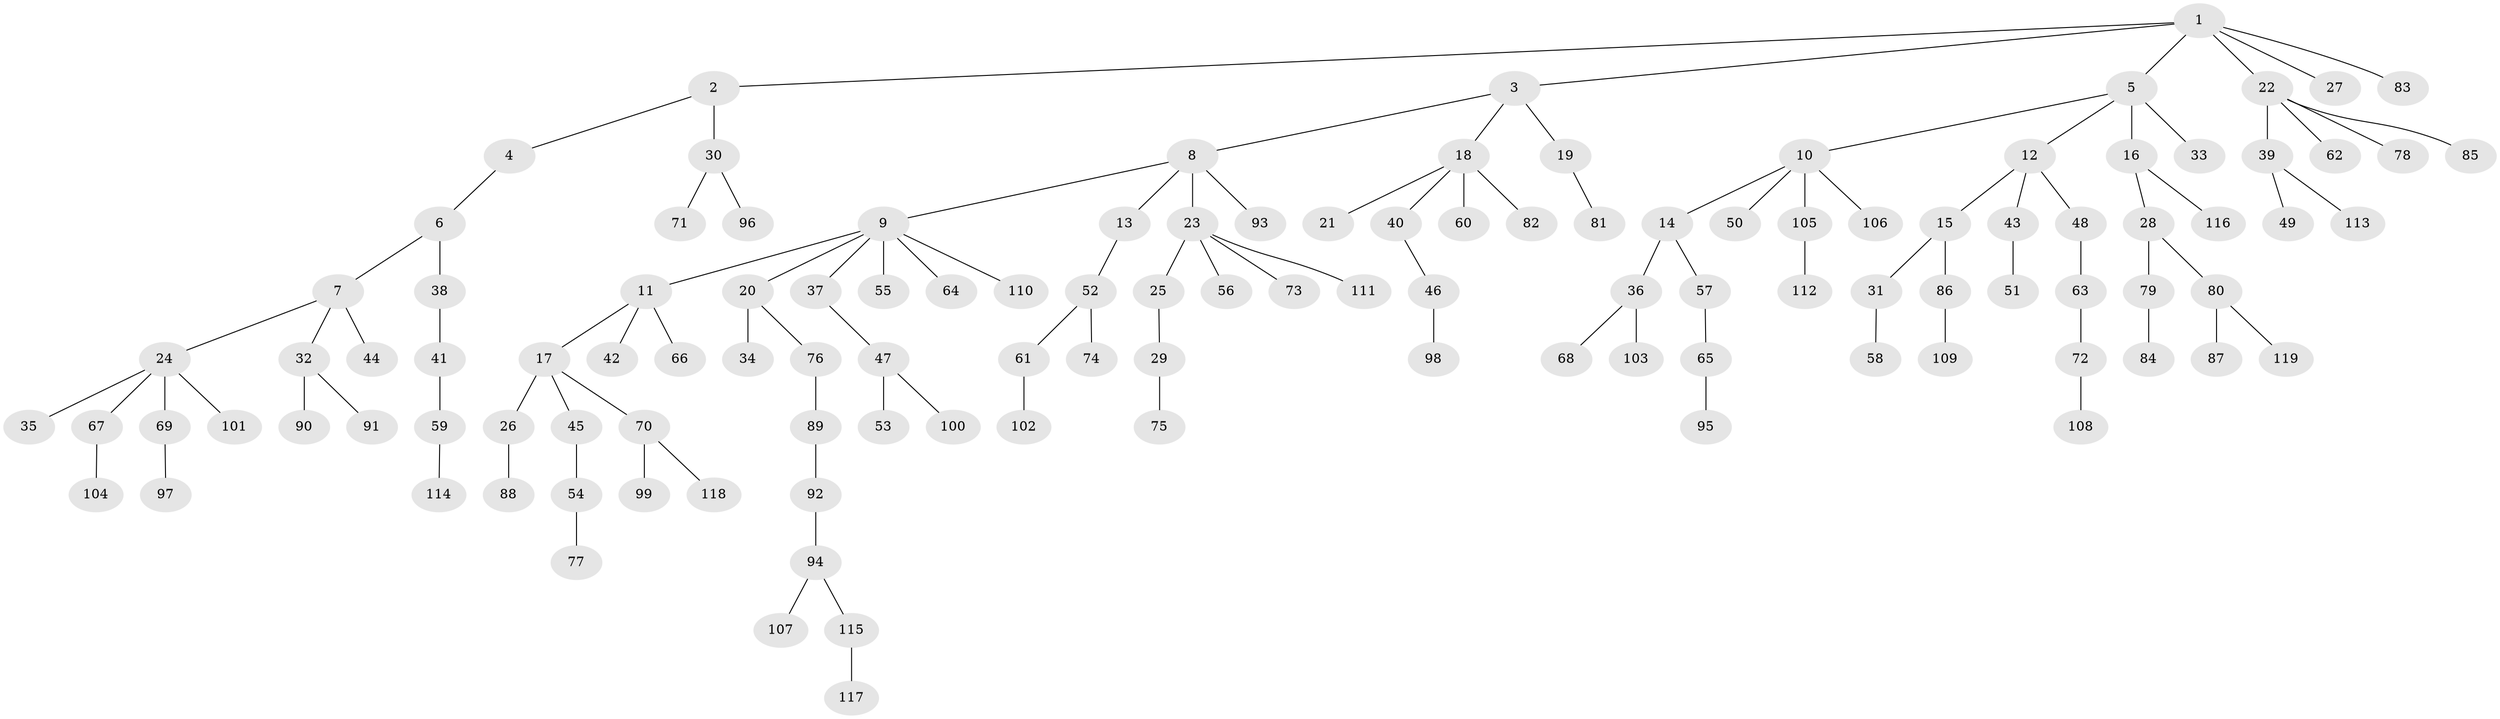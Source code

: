 // Generated by graph-tools (version 1.1) at 2025/26/03/09/25 03:26:23]
// undirected, 119 vertices, 118 edges
graph export_dot {
graph [start="1"]
  node [color=gray90,style=filled];
  1;
  2;
  3;
  4;
  5;
  6;
  7;
  8;
  9;
  10;
  11;
  12;
  13;
  14;
  15;
  16;
  17;
  18;
  19;
  20;
  21;
  22;
  23;
  24;
  25;
  26;
  27;
  28;
  29;
  30;
  31;
  32;
  33;
  34;
  35;
  36;
  37;
  38;
  39;
  40;
  41;
  42;
  43;
  44;
  45;
  46;
  47;
  48;
  49;
  50;
  51;
  52;
  53;
  54;
  55;
  56;
  57;
  58;
  59;
  60;
  61;
  62;
  63;
  64;
  65;
  66;
  67;
  68;
  69;
  70;
  71;
  72;
  73;
  74;
  75;
  76;
  77;
  78;
  79;
  80;
  81;
  82;
  83;
  84;
  85;
  86;
  87;
  88;
  89;
  90;
  91;
  92;
  93;
  94;
  95;
  96;
  97;
  98;
  99;
  100;
  101;
  102;
  103;
  104;
  105;
  106;
  107;
  108;
  109;
  110;
  111;
  112;
  113;
  114;
  115;
  116;
  117;
  118;
  119;
  1 -- 2;
  1 -- 3;
  1 -- 5;
  1 -- 22;
  1 -- 27;
  1 -- 83;
  2 -- 4;
  2 -- 30;
  3 -- 8;
  3 -- 18;
  3 -- 19;
  4 -- 6;
  5 -- 10;
  5 -- 12;
  5 -- 16;
  5 -- 33;
  6 -- 7;
  6 -- 38;
  7 -- 24;
  7 -- 32;
  7 -- 44;
  8 -- 9;
  8 -- 13;
  8 -- 23;
  8 -- 93;
  9 -- 11;
  9 -- 20;
  9 -- 37;
  9 -- 55;
  9 -- 64;
  9 -- 110;
  10 -- 14;
  10 -- 50;
  10 -- 105;
  10 -- 106;
  11 -- 17;
  11 -- 42;
  11 -- 66;
  12 -- 15;
  12 -- 43;
  12 -- 48;
  13 -- 52;
  14 -- 36;
  14 -- 57;
  15 -- 31;
  15 -- 86;
  16 -- 28;
  16 -- 116;
  17 -- 26;
  17 -- 45;
  17 -- 70;
  18 -- 21;
  18 -- 40;
  18 -- 60;
  18 -- 82;
  19 -- 81;
  20 -- 34;
  20 -- 76;
  22 -- 39;
  22 -- 62;
  22 -- 78;
  22 -- 85;
  23 -- 25;
  23 -- 56;
  23 -- 73;
  23 -- 111;
  24 -- 35;
  24 -- 67;
  24 -- 69;
  24 -- 101;
  25 -- 29;
  26 -- 88;
  28 -- 79;
  28 -- 80;
  29 -- 75;
  30 -- 71;
  30 -- 96;
  31 -- 58;
  32 -- 90;
  32 -- 91;
  36 -- 68;
  36 -- 103;
  37 -- 47;
  38 -- 41;
  39 -- 49;
  39 -- 113;
  40 -- 46;
  41 -- 59;
  43 -- 51;
  45 -- 54;
  46 -- 98;
  47 -- 53;
  47 -- 100;
  48 -- 63;
  52 -- 61;
  52 -- 74;
  54 -- 77;
  57 -- 65;
  59 -- 114;
  61 -- 102;
  63 -- 72;
  65 -- 95;
  67 -- 104;
  69 -- 97;
  70 -- 99;
  70 -- 118;
  72 -- 108;
  76 -- 89;
  79 -- 84;
  80 -- 87;
  80 -- 119;
  86 -- 109;
  89 -- 92;
  92 -- 94;
  94 -- 107;
  94 -- 115;
  105 -- 112;
  115 -- 117;
}

